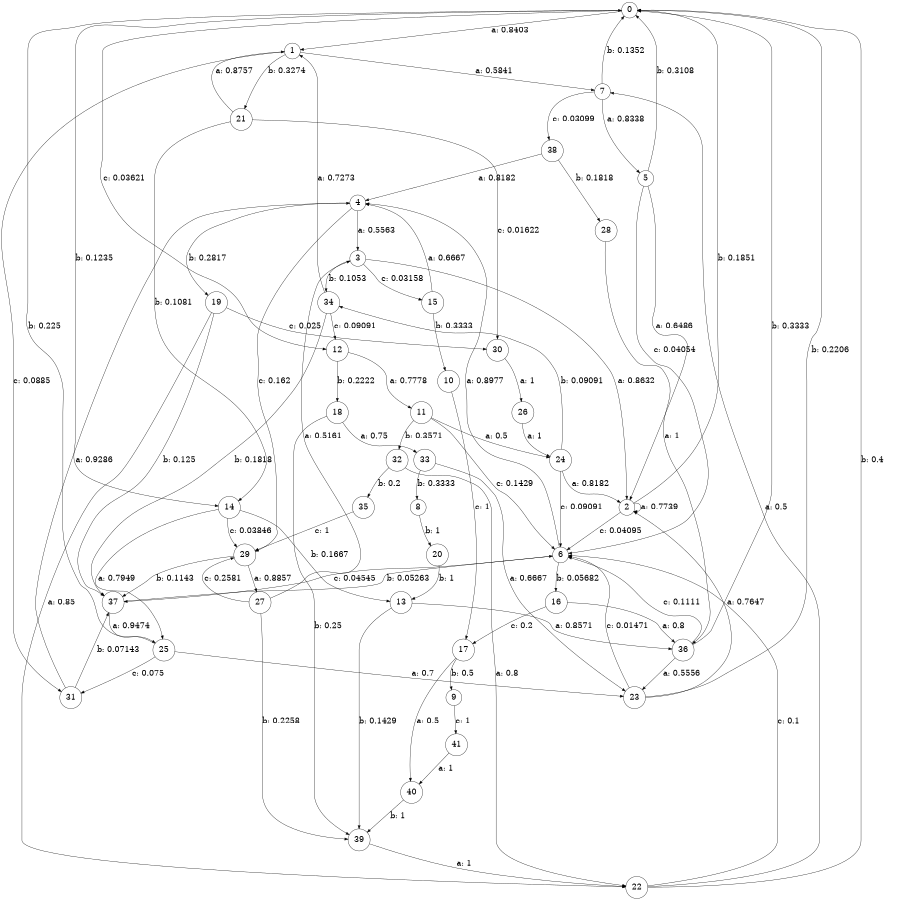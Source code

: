 digraph "d6-600nw-t0-cen-SML" {
size = "6,8.5";
ratio = "fill";
node [shape = circle];
node [fontsize = 24];
edge [fontsize = 24];
0 -> 1 [label = "a: 0.8403   "];
0 -> 14 [label = "b: 0.1235   "];
0 -> 12 [label = "c: 0.03621  "];
1 -> 7 [label = "a: 0.5841   "];
1 -> 21 [label = "b: 0.3274   "];
1 -> 31 [label = "c: 0.0885   "];
2 -> 2 [label = "a: 0.7739   "];
2 -> 0 [label = "b: 0.1851   "];
2 -> 6 [label = "c: 0.04095  "];
3 -> 2 [label = "a: 0.8632   "];
3 -> 34 [label = "b: 0.1053   "];
3 -> 15 [label = "c: 0.03158  "];
4 -> 3 [label = "a: 0.5563   "];
4 -> 19 [label = "b: 0.2817   "];
4 -> 29 [label = "c: 0.162    "];
5 -> 2 [label = "a: 0.6486   "];
5 -> 0 [label = "b: 0.3108   "];
5 -> 6 [label = "c: 0.04054  "];
6 -> 4 [label = "a: 0.8977   "];
6 -> 16 [label = "b: 0.05682  "];
6 -> 37 [label = "c: 0.04545  "];
7 -> 5 [label = "a: 0.8338   "];
7 -> 0 [label = "b: 0.1352   "];
7 -> 38 [label = "c: 0.03099  "];
8 -> 20 [label = "b: 1        "];
9 -> 41 [label = "c: 1        "];
10 -> 17 [label = "c: 1        "];
11 -> 24 [label = "a: 0.5      "];
11 -> 32 [label = "b: 0.3571   "];
11 -> 6 [label = "c: 0.1429   "];
12 -> 11 [label = "a: 0.7778   "];
12 -> 18 [label = "b: 0.2222   "];
13 -> 36 [label = "a: 0.8571   "];
13 -> 39 [label = "b: 0.1429   "];
14 -> 25 [label = "a: 0.7949   "];
14 -> 13 [label = "b: 0.1667   "];
14 -> 29 [label = "c: 0.03846  "];
15 -> 4 [label = "a: 0.6667   "];
15 -> 10 [label = "b: 0.3333   "];
16 -> 36 [label = "a: 0.8      "];
16 -> 17 [label = "c: 0.2      "];
17 -> 40 [label = "a: 0.5      "];
17 -> 9 [label = "b: 0.5      "];
18 -> 33 [label = "a: 0.75     "];
18 -> 39 [label = "b: 0.25     "];
19 -> 22 [label = "a: 0.85     "];
19 -> 37 [label = "b: 0.125    "];
19 -> 30 [label = "c: 0.025    "];
20 -> 13 [label = "b: 1        "];
21 -> 1 [label = "a: 0.8757   "];
21 -> 14 [label = "b: 0.1081   "];
21 -> 30 [label = "c: 0.01622  "];
22 -> 7 [label = "a: 0.5      "];
22 -> 0 [label = "b: 0.4      "];
22 -> 6 [label = "c: 0.1      "];
23 -> 2 [label = "a: 0.7647   "];
23 -> 0 [label = "b: 0.2206   "];
23 -> 6 [label = "c: 0.01471  "];
24 -> 2 [label = "a: 0.8182   "];
24 -> 34 [label = "b: 0.09091  "];
24 -> 6 [label = "c: 0.09091  "];
25 -> 23 [label = "a: 0.7      "];
25 -> 0 [label = "b: 0.225    "];
25 -> 31 [label = "c: 0.075    "];
26 -> 24 [label = "a: 1        "];
27 -> 3 [label = "a: 0.5161   "];
27 -> 39 [label = "b: 0.2258   "];
27 -> 29 [label = "c: 0.2581   "];
28 -> 36 [label = "a: 1        "];
29 -> 27 [label = "a: 0.8857   "];
29 -> 37 [label = "b: 0.1143   "];
30 -> 26 [label = "a: 1        "];
31 -> 4 [label = "a: 0.9286   "];
31 -> 37 [label = "b: 0.07143  "];
32 -> 22 [label = "a: 0.8      "];
32 -> 35 [label = "b: 0.2      "];
33 -> 23 [label = "a: 0.6667   "];
33 -> 8 [label = "b: 0.3333   "];
34 -> 1 [label = "a: 0.7273   "];
34 -> 37 [label = "b: 0.1818   "];
34 -> 12 [label = "c: 0.09091  "];
35 -> 29 [label = "c: 1        "];
36 -> 23 [label = "a: 0.5556   "];
36 -> 0 [label = "b: 0.3333   "];
36 -> 6 [label = "c: 0.1111   "];
37 -> 25 [label = "a: 0.9474   "];
37 -> 6 [label = "b: 0.05263  "];
38 -> 4 [label = "a: 0.8182   "];
38 -> 28 [label = "b: 0.1818   "];
39 -> 22 [label = "a: 1        "];
40 -> 39 [label = "b: 1        "];
41 -> 40 [label = "a: 1        "];
}